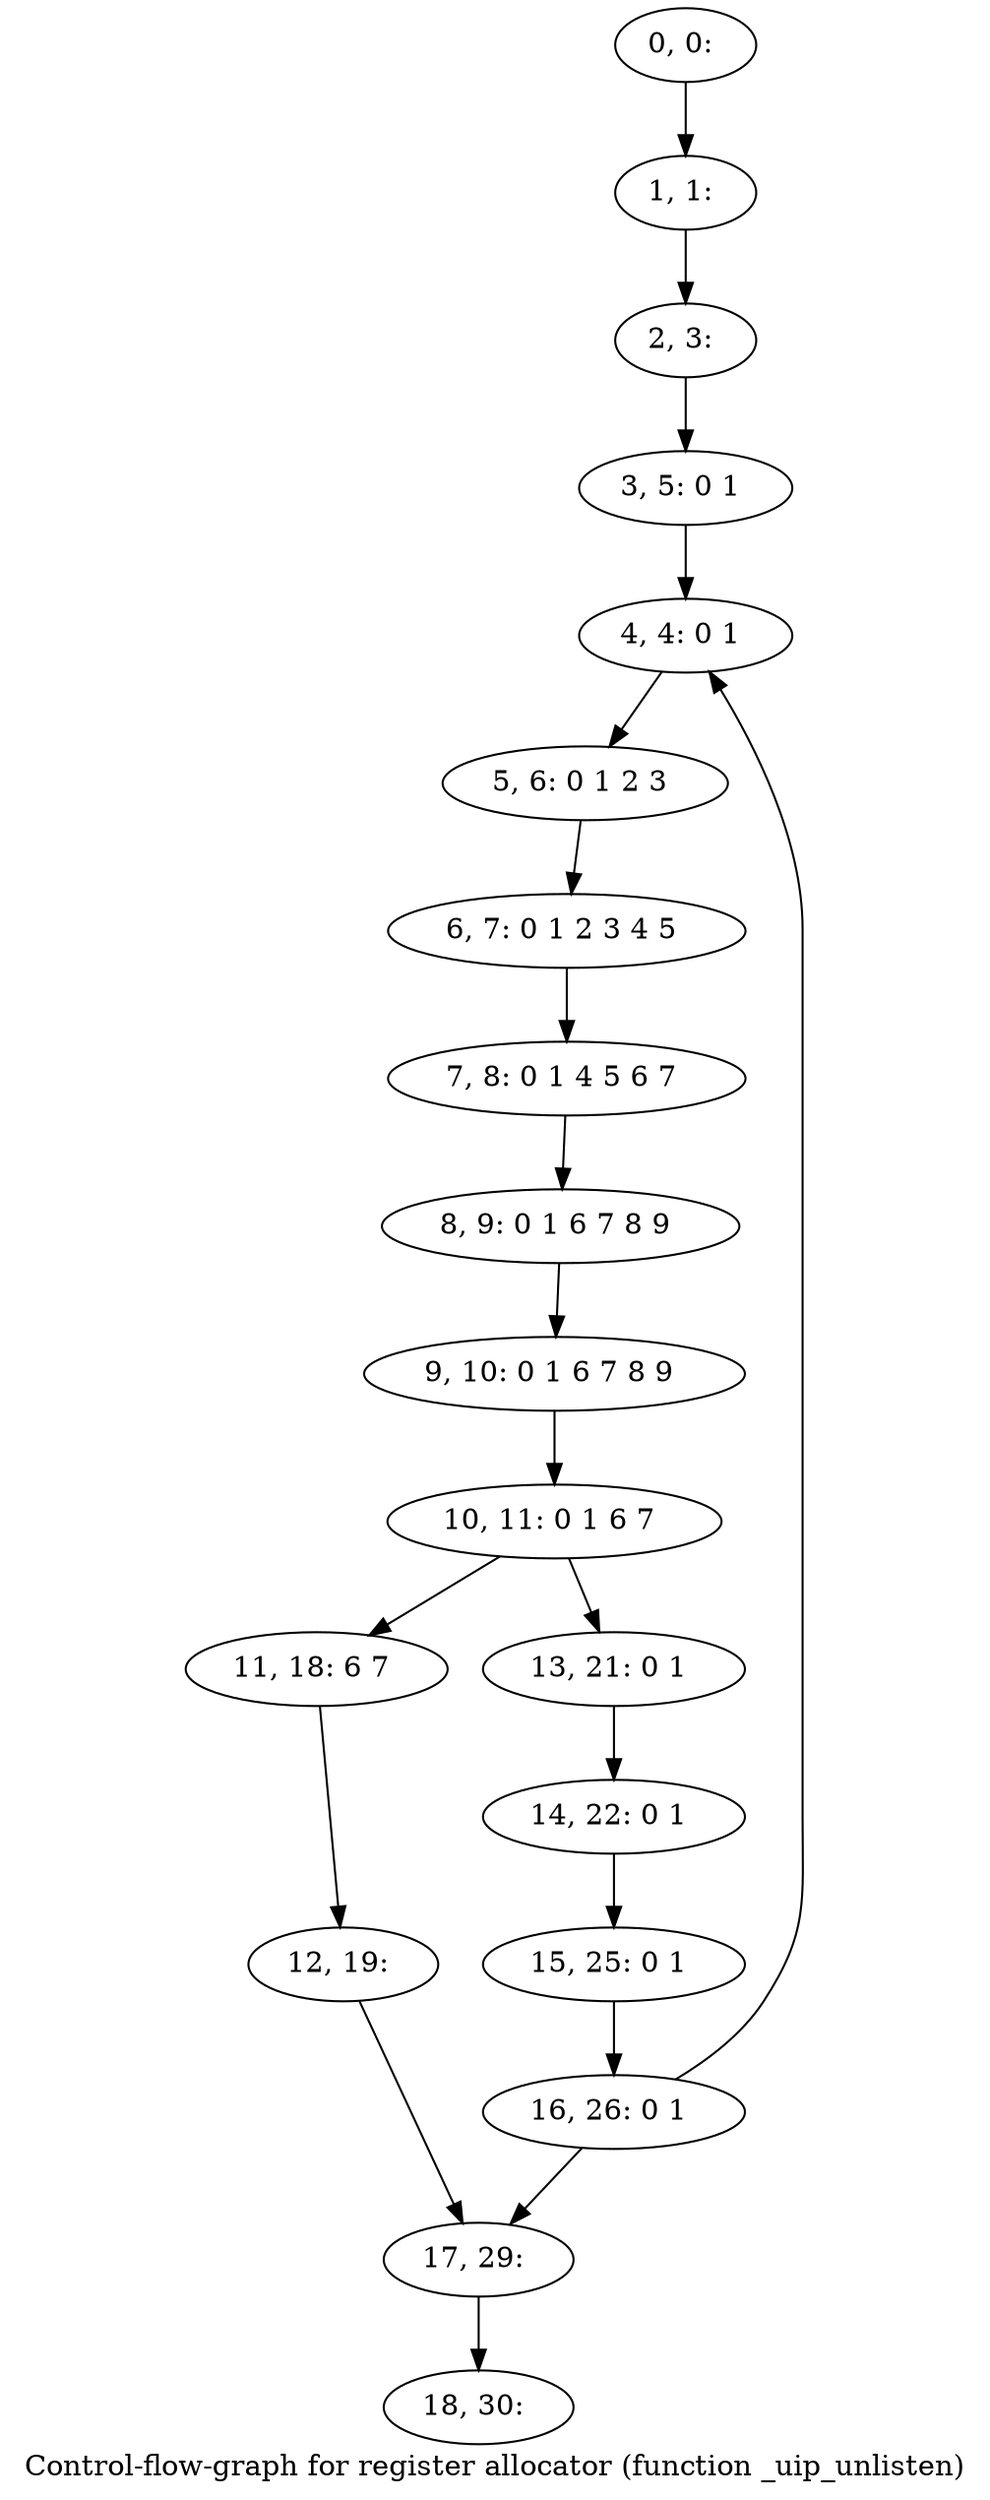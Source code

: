 digraph G {
graph [label="Control-flow-graph for register allocator (function _uip_unlisten)"]
0[label="0, 0: "];
1[label="1, 1: "];
2[label="2, 3: "];
3[label="3, 5: 0 1 "];
4[label="4, 4: 0 1 "];
5[label="5, 6: 0 1 2 3 "];
6[label="6, 7: 0 1 2 3 4 5 "];
7[label="7, 8: 0 1 4 5 6 7 "];
8[label="8, 9: 0 1 6 7 8 9 "];
9[label="9, 10: 0 1 6 7 8 9 "];
10[label="10, 11: 0 1 6 7 "];
11[label="11, 18: 6 7 "];
12[label="12, 19: "];
13[label="13, 21: 0 1 "];
14[label="14, 22: 0 1 "];
15[label="15, 25: 0 1 "];
16[label="16, 26: 0 1 "];
17[label="17, 29: "];
18[label="18, 30: "];
0->1 ;
1->2 ;
2->3 ;
3->4 ;
4->5 ;
5->6 ;
6->7 ;
7->8 ;
8->9 ;
9->10 ;
10->11 ;
10->13 ;
11->12 ;
12->17 ;
13->14 ;
14->15 ;
15->16 ;
16->17 ;
16->4 ;
17->18 ;
}
